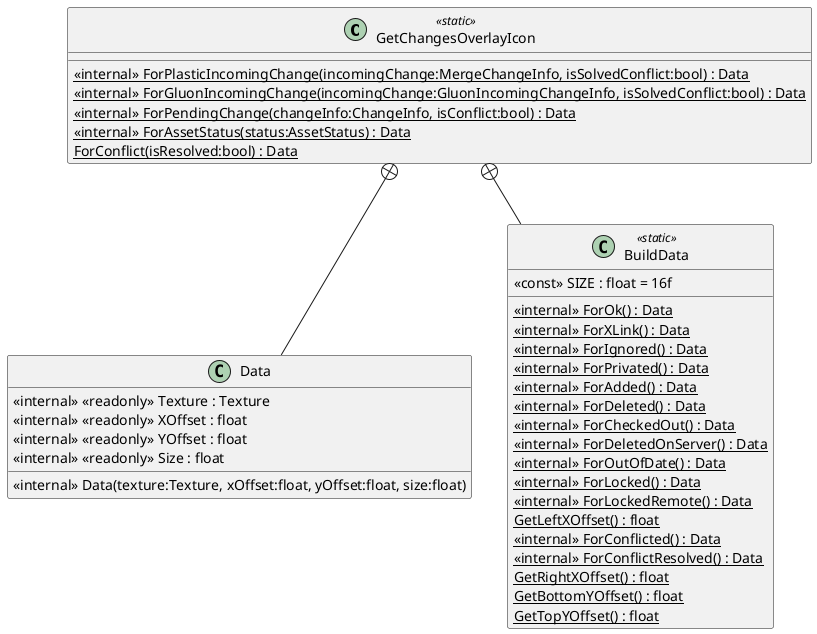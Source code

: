 @startuml
class GetChangesOverlayIcon <<static>> {
    <<internal>> {static} ForPlasticIncomingChange(incomingChange:MergeChangeInfo, isSolvedConflict:bool) : Data
    <<internal>> {static} ForGluonIncomingChange(incomingChange:GluonIncomingChangeInfo, isSolvedConflict:bool) : Data
    <<internal>> {static} ForPendingChange(changeInfo:ChangeInfo, isConflict:bool) : Data
    <<internal>> {static} ForAssetStatus(status:AssetStatus) : Data
    {static} ForConflict(isResolved:bool) : Data
}
class Data {
    <<internal>> <<readonly>> Texture : Texture
    <<internal>> <<readonly>> XOffset : float
    <<internal>> <<readonly>> YOffset : float
    <<internal>> <<readonly>> Size : float
    <<internal>> Data(texture:Texture, xOffset:float, yOffset:float, size:float)
}
class BuildData <<static>> {
    <<internal>> {static} ForOk() : Data
    <<internal>> {static} ForXLink() : Data
    <<internal>> {static} ForIgnored() : Data
    <<internal>> {static} ForPrivated() : Data
    <<internal>> {static} ForAdded() : Data
    <<internal>> {static} ForDeleted() : Data
    <<internal>> {static} ForCheckedOut() : Data
    <<internal>> {static} ForDeletedOnServer() : Data
    <<internal>> {static} ForOutOfDate() : Data
    <<internal>> {static} ForLocked() : Data
    <<internal>> {static} ForLockedRemote() : Data
    {static} GetLeftXOffset() : float
    <<internal>> {static} ForConflicted() : Data
    <<internal>> {static} ForConflictResolved() : Data
    {static} GetRightXOffset() : float
    {static} GetBottomYOffset() : float
    {static} GetTopYOffset() : float
    <<const>> SIZE : float = 16f
}
GetChangesOverlayIcon +-- Data
GetChangesOverlayIcon +-- BuildData
@enduml
